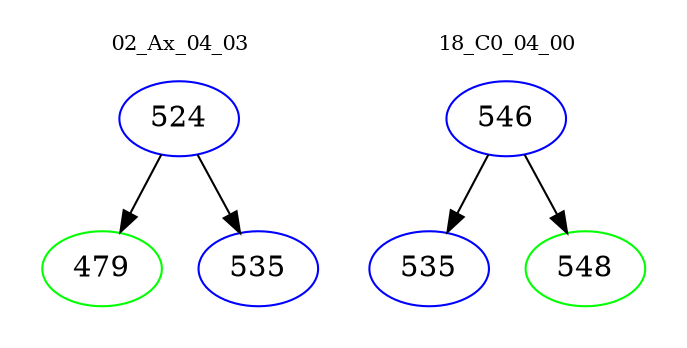 digraph{
subgraph cluster_0 {
color = white
label = "02_Ax_04_03";
fontsize=10;
T0_524 [label="524", color="blue"]
T0_524 -> T0_479 [color="black"]
T0_479 [label="479", color="green"]
T0_524 -> T0_535 [color="black"]
T0_535 [label="535", color="blue"]
}
subgraph cluster_1 {
color = white
label = "18_C0_04_00";
fontsize=10;
T1_546 [label="546", color="blue"]
T1_546 -> T1_535 [color="black"]
T1_535 [label="535", color="blue"]
T1_546 -> T1_548 [color="black"]
T1_548 [label="548", color="green"]
}
}
